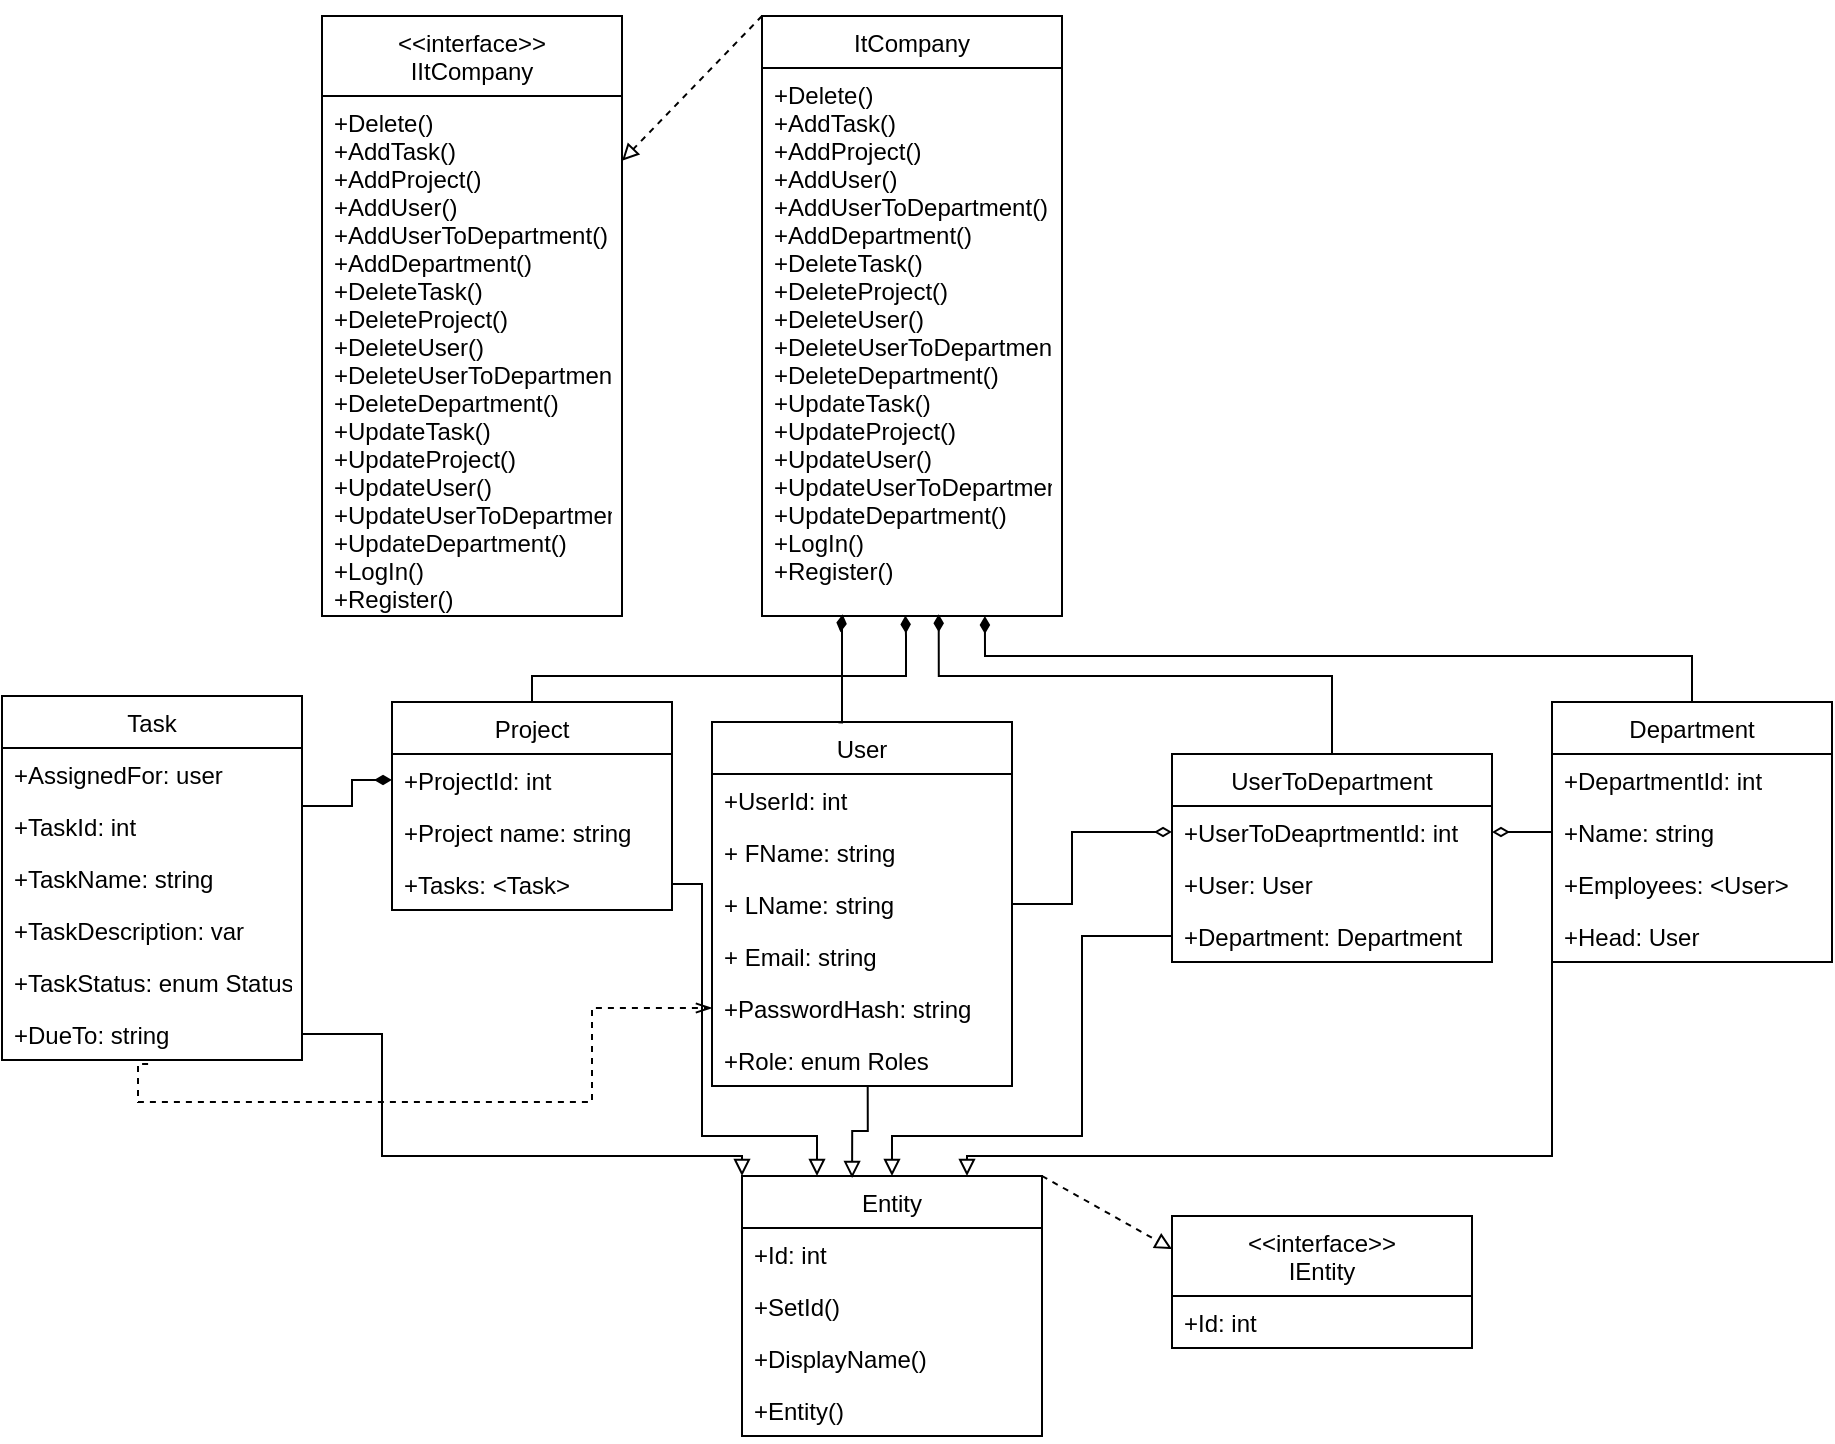 <mxfile version="14.5.0" type="device"><diagram id="rLFoOAmSz0yo4ZUu0auk" name="Page-1"><mxGraphModel dx="1314" dy="743" grid="1" gridSize="10" guides="1" tooltips="1" connect="1" arrows="1" fold="1" page="1" pageScale="1" pageWidth="1169" pageHeight="827" math="0" shadow="0"><root><mxCell id="0"/><mxCell id="1" parent="0"/><mxCell id="XHic1py13kxqvnB_l_ij-1" value="User" style="swimlane;fontStyle=0;childLayout=stackLayout;horizontal=1;startSize=26;fillColor=none;horizontalStack=0;resizeParent=1;resizeParentMax=0;resizeLast=0;collapsible=1;marginBottom=0;" parent="1" vertex="1"><mxGeometry x="385" y="363" width="150" height="182" as="geometry"/></mxCell><mxCell id="XHic1py13kxqvnB_l_ij-23" value="+UserId: int" style="text;strokeColor=none;fillColor=none;align=left;verticalAlign=top;spacingLeft=4;spacingRight=4;overflow=hidden;rotatable=0;points=[[0,0.5],[1,0.5]];portConstraint=eastwest;" parent="XHic1py13kxqvnB_l_ij-1" vertex="1"><mxGeometry y="26" width="150" height="26" as="geometry"/></mxCell><mxCell id="XHic1py13kxqvnB_l_ij-2" value="+ FName: string" style="text;strokeColor=none;fillColor=none;align=left;verticalAlign=top;spacingLeft=4;spacingRight=4;overflow=hidden;rotatable=0;points=[[0,0.5],[1,0.5]];portConstraint=eastwest;" parent="XHic1py13kxqvnB_l_ij-1" vertex="1"><mxGeometry y="52" width="150" height="26" as="geometry"/></mxCell><mxCell id="XHic1py13kxqvnB_l_ij-3" value="+ LName: string" style="text;strokeColor=none;fillColor=none;align=left;verticalAlign=top;spacingLeft=4;spacingRight=4;overflow=hidden;rotatable=0;points=[[0,0.5],[1,0.5]];portConstraint=eastwest;" parent="XHic1py13kxqvnB_l_ij-1" vertex="1"><mxGeometry y="78" width="150" height="26" as="geometry"/></mxCell><mxCell id="XHic1py13kxqvnB_l_ij-4" value="+ Email: string&#10;" style="text;strokeColor=none;fillColor=none;align=left;verticalAlign=top;spacingLeft=4;spacingRight=4;overflow=hidden;rotatable=0;points=[[0,0.5],[1,0.5]];portConstraint=eastwest;" parent="XHic1py13kxqvnB_l_ij-1" vertex="1"><mxGeometry y="104" width="150" height="26" as="geometry"/></mxCell><mxCell id="XHic1py13kxqvnB_l_ij-5" value="+PasswordHash: string&#10;" style="text;strokeColor=none;fillColor=none;align=left;verticalAlign=top;spacingLeft=4;spacingRight=4;overflow=hidden;rotatable=0;points=[[0,0.5],[1,0.5]];portConstraint=eastwest;" parent="XHic1py13kxqvnB_l_ij-1" vertex="1"><mxGeometry y="130" width="150" height="26" as="geometry"/></mxCell><mxCell id="XHic1py13kxqvnB_l_ij-10" value="+Role: enum Roles" style="text;strokeColor=none;fillColor=none;align=left;verticalAlign=top;spacingLeft=4;spacingRight=4;overflow=hidden;rotatable=0;points=[[0,0.5],[1,0.5]];portConstraint=eastwest;" parent="XHic1py13kxqvnB_l_ij-1" vertex="1"><mxGeometry y="156" width="150" height="26" as="geometry"/></mxCell><mxCell id="LJG6SY7-fCUE8zveUolf-5" style="edgeStyle=orthogonalEdgeStyle;rounded=0;orthogonalLoop=1;jettySize=auto;html=1;exitX=0.5;exitY=0;exitDx=0;exitDy=0;entryX=0.743;entryY=1;entryDx=0;entryDy=0;entryPerimeter=0;endArrow=diamondThin;endFill=1;" parent="1" source="XHic1py13kxqvnB_l_ij-14" target="LJG6SY7-fCUE8zveUolf-2" edge="1"><mxGeometry relative="1" as="geometry"><Array as="points"><mxPoint x="875" y="330"/><mxPoint x="522" y="330"/></Array></mxGeometry></mxCell><mxCell id="XHic1py13kxqvnB_l_ij-14" value="Department" style="swimlane;fontStyle=0;childLayout=stackLayout;horizontal=1;startSize=26;fillColor=none;horizontalStack=0;resizeParent=1;resizeParentMax=0;resizeLast=0;collapsible=1;marginBottom=0;" parent="1" vertex="1"><mxGeometry x="805" y="353" width="140" height="130" as="geometry"/></mxCell><mxCell id="XHic1py13kxqvnB_l_ij-24" value="+DepartmentId: int" style="text;strokeColor=none;fillColor=none;align=left;verticalAlign=top;spacingLeft=4;spacingRight=4;overflow=hidden;rotatable=0;points=[[0,0.5],[1,0.5]];portConstraint=eastwest;" parent="XHic1py13kxqvnB_l_ij-14" vertex="1"><mxGeometry y="26" width="140" height="26" as="geometry"/></mxCell><mxCell id="XHic1py13kxqvnB_l_ij-15" value="+Name: string" style="text;strokeColor=none;fillColor=none;align=left;verticalAlign=top;spacingLeft=4;spacingRight=4;overflow=hidden;rotatable=0;points=[[0,0.5],[1,0.5]];portConstraint=eastwest;" parent="XHic1py13kxqvnB_l_ij-14" vertex="1"><mxGeometry y="52" width="140" height="26" as="geometry"/></mxCell><mxCell id="XHic1py13kxqvnB_l_ij-17" value="+Employees: &lt;User&gt;&#10;" style="text;strokeColor=none;fillColor=none;align=left;verticalAlign=top;spacingLeft=4;spacingRight=4;overflow=hidden;rotatable=0;points=[[0,0.5],[1,0.5]];portConstraint=eastwest;" parent="XHic1py13kxqvnB_l_ij-14" vertex="1"><mxGeometry y="78" width="140" height="26" as="geometry"/></mxCell><mxCell id="XHic1py13kxqvnB_l_ij-16" value="+Head: User" style="text;strokeColor=none;fillColor=none;align=left;verticalAlign=top;spacingLeft=4;spacingRight=4;overflow=hidden;rotatable=0;points=[[0,0.5],[1,0.5]];portConstraint=eastwest;" parent="XHic1py13kxqvnB_l_ij-14" vertex="1"><mxGeometry y="104" width="140" height="26" as="geometry"/></mxCell><mxCell id="LJG6SY7-fCUE8zveUolf-6" style="edgeStyle=orthogonalEdgeStyle;rounded=0;orthogonalLoop=1;jettySize=auto;html=1;exitX=0.5;exitY=0;exitDx=0;exitDy=0;entryX=0.478;entryY=0.999;entryDx=0;entryDy=0;entryPerimeter=0;endArrow=diamondThin;endFill=1;" parent="1" source="XHic1py13kxqvnB_l_ij-19" target="LJG6SY7-fCUE8zveUolf-2" edge="1"><mxGeometry relative="1" as="geometry"><mxPoint x="490" y="120" as="targetPoint"/><Array as="points"><mxPoint x="295" y="340"/><mxPoint x="482" y="340"/><mxPoint x="482" y="320"/><mxPoint x="482" y="320"/></Array></mxGeometry></mxCell><mxCell id="XHic1py13kxqvnB_l_ij-19" value="Project" style="swimlane;fontStyle=0;childLayout=stackLayout;horizontal=1;startSize=26;fillColor=none;horizontalStack=0;resizeParent=1;resizeParentMax=0;resizeLast=0;collapsible=1;marginBottom=0;" parent="1" vertex="1"><mxGeometry x="225" y="353" width="140" height="104" as="geometry"/></mxCell><mxCell id="XHic1py13kxqvnB_l_ij-25" value="+ProjectId: int" style="text;strokeColor=none;fillColor=none;align=left;verticalAlign=top;spacingLeft=4;spacingRight=4;overflow=hidden;rotatable=0;points=[[0,0.5],[1,0.5]];portConstraint=eastwest;" parent="XHic1py13kxqvnB_l_ij-19" vertex="1"><mxGeometry y="26" width="140" height="26" as="geometry"/></mxCell><mxCell id="XHic1py13kxqvnB_l_ij-20" value="+Project name: string" style="text;strokeColor=none;fillColor=none;align=left;verticalAlign=top;spacingLeft=4;spacingRight=4;overflow=hidden;rotatable=0;points=[[0,0.5],[1,0.5]];portConstraint=eastwest;" parent="XHic1py13kxqvnB_l_ij-19" vertex="1"><mxGeometry y="52" width="140" height="26" as="geometry"/></mxCell><mxCell id="XHic1py13kxqvnB_l_ij-21" value="+Tasks: &lt;Task&gt;" style="text;strokeColor=none;fillColor=none;align=left;verticalAlign=top;spacingLeft=4;spacingRight=4;overflow=hidden;rotatable=0;points=[[0,0.5],[1,0.5]];portConstraint=eastwest;" parent="XHic1py13kxqvnB_l_ij-19" vertex="1"><mxGeometry y="78" width="140" height="26" as="geometry"/></mxCell><mxCell id="XHic1py13kxqvnB_l_ij-26" value="Task" style="swimlane;fontStyle=0;childLayout=stackLayout;horizontal=1;startSize=26;fillColor=none;horizontalStack=0;resizeParent=1;resizeParentMax=0;resizeLast=0;collapsible=1;marginBottom=0;" parent="1" vertex="1"><mxGeometry x="30" y="350" width="150" height="182" as="geometry"/></mxCell><mxCell id="XHic1py13kxqvnB_l_ij-33" value="+AssignedFor: user" style="text;strokeColor=none;fillColor=none;align=left;verticalAlign=top;spacingLeft=4;spacingRight=4;overflow=hidden;rotatable=0;points=[[0,0.5],[1,0.5]];portConstraint=eastwest;" parent="XHic1py13kxqvnB_l_ij-26" vertex="1"><mxGeometry y="26" width="150" height="26" as="geometry"/></mxCell><mxCell id="XHic1py13kxqvnB_l_ij-27" value="+TaskId: int" style="text;strokeColor=none;fillColor=none;align=left;verticalAlign=top;spacingLeft=4;spacingRight=4;overflow=hidden;rotatable=0;points=[[0,0.5],[1,0.5]];portConstraint=eastwest;" parent="XHic1py13kxqvnB_l_ij-26" vertex="1"><mxGeometry y="52" width="150" height="26" as="geometry"/></mxCell><mxCell id="XHic1py13kxqvnB_l_ij-28" value="+TaskName: string" style="text;strokeColor=none;fillColor=none;align=left;verticalAlign=top;spacingLeft=4;spacingRight=4;overflow=hidden;rotatable=0;points=[[0,0.5],[1,0.5]];portConstraint=eastwest;" parent="XHic1py13kxqvnB_l_ij-26" vertex="1"><mxGeometry y="78" width="150" height="26" as="geometry"/></mxCell><mxCell id="XHic1py13kxqvnB_l_ij-29" value="+TaskDescription: var" style="text;strokeColor=none;fillColor=none;align=left;verticalAlign=top;spacingLeft=4;spacingRight=4;overflow=hidden;rotatable=0;points=[[0,0.5],[1,0.5]];portConstraint=eastwest;" parent="XHic1py13kxqvnB_l_ij-26" vertex="1"><mxGeometry y="104" width="150" height="26" as="geometry"/></mxCell><mxCell id="XHic1py13kxqvnB_l_ij-30" value="+TaskStatus: enum Status" style="text;strokeColor=none;fillColor=none;align=left;verticalAlign=top;spacingLeft=4;spacingRight=4;overflow=hidden;rotatable=0;points=[[0,0.5],[1,0.5]];portConstraint=eastwest;" parent="XHic1py13kxqvnB_l_ij-26" vertex="1"><mxGeometry y="130" width="150" height="26" as="geometry"/></mxCell><mxCell id="XHic1py13kxqvnB_l_ij-32" value="+DueTo: string" style="text;strokeColor=none;fillColor=none;align=left;verticalAlign=top;spacingLeft=4;spacingRight=4;overflow=hidden;rotatable=0;points=[[0,0.5],[1,0.5]];portConstraint=eastwest;" parent="XHic1py13kxqvnB_l_ij-26" vertex="1"><mxGeometry y="156" width="150" height="26" as="geometry"/></mxCell><mxCell id="XHic1py13kxqvnB_l_ij-47" style="edgeStyle=orthogonalEdgeStyle;rounded=0;orthogonalLoop=1;jettySize=auto;html=1;exitX=0.487;exitY=1.077;exitDx=0;exitDy=0;endArrow=openThin;endFill=0;dashed=1;exitPerimeter=0;entryX=0;entryY=0.5;entryDx=0;entryDy=0;" parent="1" source="XHic1py13kxqvnB_l_ij-32" target="XHic1py13kxqvnB_l_ij-5" edge="1"><mxGeometry relative="1" as="geometry"><Array as="points"><mxPoint x="98" y="553"/><mxPoint x="325" y="553"/><mxPoint x="325" y="506"/></Array></mxGeometry></mxCell><mxCell id="LJG6SY7-fCUE8zveUolf-8" style="edgeStyle=orthogonalEdgeStyle;rounded=0;orthogonalLoop=1;jettySize=auto;html=1;exitX=0.5;exitY=0;exitDx=0;exitDy=0;entryX=0.589;entryY=0.997;entryDx=0;entryDy=0;entryPerimeter=0;endArrow=diamondThin;endFill=1;" parent="1" source="hX2nAfxIYmBZQqCPS7Fv-1" target="LJG6SY7-fCUE8zveUolf-2" edge="1"><mxGeometry relative="1" as="geometry"><Array as="points"><mxPoint x="695" y="340"/><mxPoint x="498" y="340"/></Array></mxGeometry></mxCell><mxCell id="hX2nAfxIYmBZQqCPS7Fv-1" value="UserToDepartment" style="swimlane;fontStyle=0;childLayout=stackLayout;horizontal=1;startSize=26;fillColor=none;horizontalStack=0;resizeParent=1;resizeParentMax=0;resizeLast=0;collapsible=1;marginBottom=0;" parent="1" vertex="1"><mxGeometry x="615" y="379" width="160" height="104" as="geometry"/></mxCell><mxCell id="hX2nAfxIYmBZQqCPS7Fv-2" value="+UserToDeaprtmentId: int" style="text;strokeColor=none;fillColor=none;align=left;verticalAlign=top;spacingLeft=4;spacingRight=4;overflow=hidden;rotatable=0;points=[[0,0.5],[1,0.5]];portConstraint=eastwest;" parent="hX2nAfxIYmBZQqCPS7Fv-1" vertex="1"><mxGeometry y="26" width="160" height="26" as="geometry"/></mxCell><mxCell id="hX2nAfxIYmBZQqCPS7Fv-3" value="+User: User" style="text;strokeColor=none;fillColor=none;align=left;verticalAlign=top;spacingLeft=4;spacingRight=4;overflow=hidden;rotatable=0;points=[[0,0.5],[1,0.5]];portConstraint=eastwest;" parent="hX2nAfxIYmBZQqCPS7Fv-1" vertex="1"><mxGeometry y="52" width="160" height="26" as="geometry"/></mxCell><mxCell id="hX2nAfxIYmBZQqCPS7Fv-4" value="+Department: Department" style="text;strokeColor=none;fillColor=none;align=left;verticalAlign=top;spacingLeft=4;spacingRight=4;overflow=hidden;rotatable=0;points=[[0,0.5],[1,0.5]];portConstraint=eastwest;" parent="hX2nAfxIYmBZQqCPS7Fv-1" vertex="1"><mxGeometry y="78" width="160" height="26" as="geometry"/></mxCell><mxCell id="hX2nAfxIYmBZQqCPS7Fv-5" style="edgeStyle=orthogonalEdgeStyle;rounded=0;orthogonalLoop=1;jettySize=auto;html=1;endArrow=diamondThin;endFill=0;entryX=1;entryY=0.5;entryDx=0;entryDy=0;" parent="1" source="XHic1py13kxqvnB_l_ij-15" target="hX2nAfxIYmBZQqCPS7Fv-2" edge="1"><mxGeometry relative="1" as="geometry"><mxPoint x="721" y="418" as="sourcePoint"/></mxGeometry></mxCell><mxCell id="Y0yrPk_g7PwOZhbgwFAG-16" style="edgeStyle=none;rounded=0;orthogonalLoop=1;jettySize=auto;html=1;exitX=0;exitY=0;exitDx=0;exitDy=0;endArrow=block;endFill=0;dashed=1;" edge="1" parent="1" source="LJG6SY7-fCUE8zveUolf-1" target="Y0yrPk_g7PwOZhbgwFAG-11"><mxGeometry relative="1" as="geometry"/></mxCell><mxCell id="LJG6SY7-fCUE8zveUolf-1" value="ItCompany" style="swimlane;fontStyle=0;childLayout=stackLayout;horizontal=1;startSize=26;fillColor=none;horizontalStack=0;resizeParent=1;resizeParentMax=0;resizeLast=0;collapsible=1;marginBottom=0;" parent="1" vertex="1"><mxGeometry x="410" y="10" width="150" height="300" as="geometry"/></mxCell><mxCell id="LJG6SY7-fCUE8zveUolf-2" value="+Delete()&#10;+AddTask()&#10;+AddProject()&#10;+AddUser()&#10;+AddUserToDepartment()&#10;+AddDepartment()&#10;+DeleteTask()&#10;+DeleteProject()&#10;+DeleteUser()&#10;+DeleteUserToDepartment()&#10;+DeleteDepartment()&#10;+UpdateTask()&#10;+UpdateProject()&#10;+UpdateUser()&#10;+UpdateUserToDepartment()&#10;+UpdateDepartment()&#10;+LogIn()&#10;+Register()" style="text;strokeColor=none;fillColor=none;align=left;verticalAlign=top;spacingLeft=4;spacingRight=4;overflow=hidden;rotatable=0;points=[[0,0.5],[1,0.5]];portConstraint=eastwest;" parent="LJG6SY7-fCUE8zveUolf-1" vertex="1"><mxGeometry y="26" width="150" height="274" as="geometry"/></mxCell><mxCell id="LJG6SY7-fCUE8zveUolf-3" style="edgeStyle=orthogonalEdgeStyle;rounded=0;orthogonalLoop=1;jettySize=auto;html=1;exitX=0.421;exitY=0.001;exitDx=0;exitDy=0;endArrow=diamondThin;endFill=1;entryX=0.269;entryY=0.997;entryDx=0;entryDy=0;entryPerimeter=0;exitPerimeter=0;" parent="1" source="XHic1py13kxqvnB_l_ij-1" target="LJG6SY7-fCUE8zveUolf-2" edge="1"><mxGeometry relative="1" as="geometry"><Array as="points"><mxPoint x="450" y="363"/><mxPoint x="450" y="312"/><mxPoint x="450" y="312"/></Array></mxGeometry></mxCell><mxCell id="hX2nAfxIYmBZQqCPS7Fv-6" style="edgeStyle=orthogonalEdgeStyle;rounded=0;orthogonalLoop=1;jettySize=auto;html=1;exitX=1;exitY=0.5;exitDx=0;exitDy=0;entryX=0;entryY=0.5;entryDx=0;entryDy=0;endArrow=diamondThin;endFill=0;" parent="1" source="XHic1py13kxqvnB_l_ij-3" target="hX2nAfxIYmBZQqCPS7Fv-2" edge="1"><mxGeometry relative="1" as="geometry"><Array as="points"><mxPoint x="565" y="454"/><mxPoint x="565" y="418"/><mxPoint x="575" y="418"/><mxPoint x="575" y="418"/></Array></mxGeometry></mxCell><mxCell id="XHic1py13kxqvnB_l_ij-31" style="edgeStyle=orthogonalEdgeStyle;rounded=0;orthogonalLoop=1;jettySize=auto;html=1;entryX=0;entryY=0.5;entryDx=0;entryDy=0;endArrow=diamondThin;endFill=1;exitX=1;exitY=0.5;exitDx=0;exitDy=0;" parent="1" source="XHic1py13kxqvnB_l_ij-27" target="XHic1py13kxqvnB_l_ij-25" edge="1"><mxGeometry relative="1" as="geometry"><mxPoint x="275" y="405" as="targetPoint"/><Array as="points"><mxPoint x="205" y="405"/><mxPoint x="205" y="392"/></Array></mxGeometry></mxCell><mxCell id="Y0yrPk_g7PwOZhbgwFAG-1" value="&lt;&lt;interface&gt;&gt;&#10;IEntity" style="swimlane;fontStyle=0;childLayout=stackLayout;horizontal=1;startSize=40;fillColor=none;horizontalStack=0;resizeParent=1;resizeParentMax=0;resizeLast=0;collapsible=1;marginBottom=0;" vertex="1" parent="1"><mxGeometry x="615" y="610" width="150" height="66" as="geometry"/></mxCell><mxCell id="Y0yrPk_g7PwOZhbgwFAG-2" value="+Id: int" style="text;strokeColor=none;fillColor=none;align=left;verticalAlign=top;spacingLeft=4;spacingRight=4;overflow=hidden;rotatable=0;points=[[0,0.5],[1,0.5]];portConstraint=eastwest;" vertex="1" parent="Y0yrPk_g7PwOZhbgwFAG-1"><mxGeometry y="40" width="150" height="26" as="geometry"/></mxCell><mxCell id="Y0yrPk_g7PwOZhbgwFAG-8" value="Entity" style="swimlane;fontStyle=0;childLayout=stackLayout;horizontal=1;startSize=26;fillColor=none;horizontalStack=0;resizeParent=1;resizeParentMax=0;resizeLast=0;collapsible=1;marginBottom=0;" vertex="1" parent="1"><mxGeometry x="400" y="590" width="150" height="130" as="geometry"/></mxCell><mxCell id="Y0yrPk_g7PwOZhbgwFAG-9" value="+Id: int" style="text;strokeColor=none;fillColor=none;align=left;verticalAlign=top;spacingLeft=4;spacingRight=4;overflow=hidden;rotatable=0;points=[[0,0.5],[1,0.5]];portConstraint=eastwest;" vertex="1" parent="Y0yrPk_g7PwOZhbgwFAG-8"><mxGeometry y="26" width="150" height="26" as="geometry"/></mxCell><mxCell id="Y0yrPk_g7PwOZhbgwFAG-10" value="+SetId()&#10;&#10;" style="text;strokeColor=none;fillColor=none;align=left;verticalAlign=top;spacingLeft=4;spacingRight=4;overflow=hidden;rotatable=0;points=[[0,0.5],[1,0.5]];portConstraint=eastwest;" vertex="1" parent="Y0yrPk_g7PwOZhbgwFAG-8"><mxGeometry y="52" width="150" height="26" as="geometry"/></mxCell><mxCell id="Y0yrPk_g7PwOZhbgwFAG-23" value="+DisplayName()&#10;&#10;" style="text;strokeColor=none;fillColor=none;align=left;verticalAlign=top;spacingLeft=4;spacingRight=4;overflow=hidden;rotatable=0;points=[[0,0.5],[1,0.5]];portConstraint=eastwest;" vertex="1" parent="Y0yrPk_g7PwOZhbgwFAG-8"><mxGeometry y="78" width="150" height="26" as="geometry"/></mxCell><mxCell id="Y0yrPk_g7PwOZhbgwFAG-25" value="+Entity()&#10;&#10;" style="text;strokeColor=none;fillColor=none;align=left;verticalAlign=top;spacingLeft=4;spacingRight=4;overflow=hidden;rotatable=0;points=[[0,0.5],[1,0.5]];portConstraint=eastwest;" vertex="1" parent="Y0yrPk_g7PwOZhbgwFAG-8"><mxGeometry y="104" width="150" height="26" as="geometry"/></mxCell><mxCell id="Y0yrPk_g7PwOZhbgwFAG-11" value="&lt;&lt;interface&gt;&gt;&#10;IItCompany" style="swimlane;fontStyle=0;childLayout=stackLayout;horizontal=1;startSize=40;fillColor=none;horizontalStack=0;resizeParent=1;resizeParentMax=0;resizeLast=0;collapsible=1;marginBottom=0;" vertex="1" parent="1"><mxGeometry x="190" y="10" width="150" height="300" as="geometry"/></mxCell><mxCell id="Y0yrPk_g7PwOZhbgwFAG-15" value="+Delete()&#10;+AddTask()&#10;+AddProject()&#10;+AddUser()&#10;+AddUserToDepartment()&#10;+AddDepartment()&#10;+DeleteTask()&#10;+DeleteProject()&#10;+DeleteUser()&#10;+DeleteUserToDepartment()&#10;+DeleteDepartment()&#10;+UpdateTask()&#10;+UpdateProject()&#10;+UpdateUser()&#10;+UpdateUserToDepartment()&#10;+UpdateDepartment()&#10;+LogIn()&#10;+Register()" style="text;strokeColor=none;fillColor=none;align=left;verticalAlign=top;spacingLeft=4;spacingRight=4;overflow=hidden;rotatable=0;points=[[0,0.5],[1,0.5]];portConstraint=eastwest;" vertex="1" parent="Y0yrPk_g7PwOZhbgwFAG-11"><mxGeometry y="40" width="150" height="260" as="geometry"/></mxCell><mxCell id="Y0yrPk_g7PwOZhbgwFAG-17" style="edgeStyle=none;rounded=0;orthogonalLoop=1;jettySize=auto;html=1;exitX=1;exitY=0;exitDx=0;exitDy=0;endArrow=block;endFill=0;dashed=1;entryX=0;entryY=0.25;entryDx=0;entryDy=0;" edge="1" parent="1" source="Y0yrPk_g7PwOZhbgwFAG-8" target="Y0yrPk_g7PwOZhbgwFAG-1"><mxGeometry relative="1" as="geometry"><mxPoint x="740" y="500" as="sourcePoint"/><mxPoint x="670" y="572.414" as="targetPoint"/></mxGeometry></mxCell><mxCell id="Y0yrPk_g7PwOZhbgwFAG-18" style="edgeStyle=none;rounded=0;orthogonalLoop=1;jettySize=auto;html=1;entryX=0.25;entryY=0;entryDx=0;entryDy=0;dashed=1;endArrow=block;endFill=0;" edge="1" parent="1" source="Y0yrPk_g7PwOZhbgwFAG-1" target="Y0yrPk_g7PwOZhbgwFAG-1"><mxGeometry relative="1" as="geometry"/></mxCell><mxCell id="Y0yrPk_g7PwOZhbgwFAG-19" style="edgeStyle=orthogonalEdgeStyle;rounded=0;orthogonalLoop=1;jettySize=auto;html=1;exitX=0;exitY=0.5;exitDx=0;exitDy=0;entryX=0.5;entryY=0;entryDx=0;entryDy=0;endArrow=block;endFill=0;" edge="1" parent="1" source="hX2nAfxIYmBZQqCPS7Fv-4" target="Y0yrPk_g7PwOZhbgwFAG-8"><mxGeometry relative="1" as="geometry"><Array as="points"><mxPoint x="570" y="470"/><mxPoint x="570" y="570"/><mxPoint x="475" y="570"/></Array></mxGeometry></mxCell><mxCell id="Y0yrPk_g7PwOZhbgwFAG-20" style="edgeStyle=orthogonalEdgeStyle;rounded=0;orthogonalLoop=1;jettySize=auto;html=1;exitX=0;exitY=0.5;exitDx=0;exitDy=0;entryX=0.75;entryY=0;entryDx=0;entryDy=0;endArrow=block;endFill=0;" edge="1" parent="1" source="XHic1py13kxqvnB_l_ij-16" target="Y0yrPk_g7PwOZhbgwFAG-8"><mxGeometry relative="1" as="geometry"><Array as="points"><mxPoint x="805" y="580"/><mxPoint x="513" y="580"/></Array></mxGeometry></mxCell><mxCell id="Y0yrPk_g7PwOZhbgwFAG-21" style="edgeStyle=orthogonalEdgeStyle;rounded=0;orthogonalLoop=1;jettySize=auto;html=1;exitX=1;exitY=0.5;exitDx=0;exitDy=0;entryX=0.25;entryY=0;entryDx=0;entryDy=0;endArrow=block;endFill=0;" edge="1" parent="1" source="XHic1py13kxqvnB_l_ij-21" target="Y0yrPk_g7PwOZhbgwFAG-8"><mxGeometry relative="1" as="geometry"><Array as="points"><mxPoint x="380" y="444"/><mxPoint x="380" y="570"/><mxPoint x="438" y="570"/></Array></mxGeometry></mxCell><mxCell id="Y0yrPk_g7PwOZhbgwFAG-22" style="edgeStyle=orthogonalEdgeStyle;rounded=0;orthogonalLoop=1;jettySize=auto;html=1;exitX=1;exitY=0.5;exitDx=0;exitDy=0;entryX=0;entryY=0;entryDx=0;entryDy=0;endArrow=block;endFill=0;" edge="1" parent="1" source="XHic1py13kxqvnB_l_ij-32" target="Y0yrPk_g7PwOZhbgwFAG-8"><mxGeometry relative="1" as="geometry"><Array as="points"><mxPoint x="220" y="519"/><mxPoint x="220" y="580"/><mxPoint x="400" y="580"/></Array></mxGeometry></mxCell><mxCell id="Y0yrPk_g7PwOZhbgwFAG-26" style="edgeStyle=orthogonalEdgeStyle;rounded=0;orthogonalLoop=1;jettySize=auto;html=1;entryX=0.367;entryY=0.008;entryDx=0;entryDy=0;entryPerimeter=0;endArrow=block;endFill=0;exitX=0.519;exitY=0.985;exitDx=0;exitDy=0;exitPerimeter=0;" edge="1" parent="1" source="XHic1py13kxqvnB_l_ij-10" target="Y0yrPk_g7PwOZhbgwFAG-8"><mxGeometry relative="1" as="geometry"><mxPoint x="463" y="550" as="sourcePoint"/></mxGeometry></mxCell></root></mxGraphModel></diagram></mxfile>